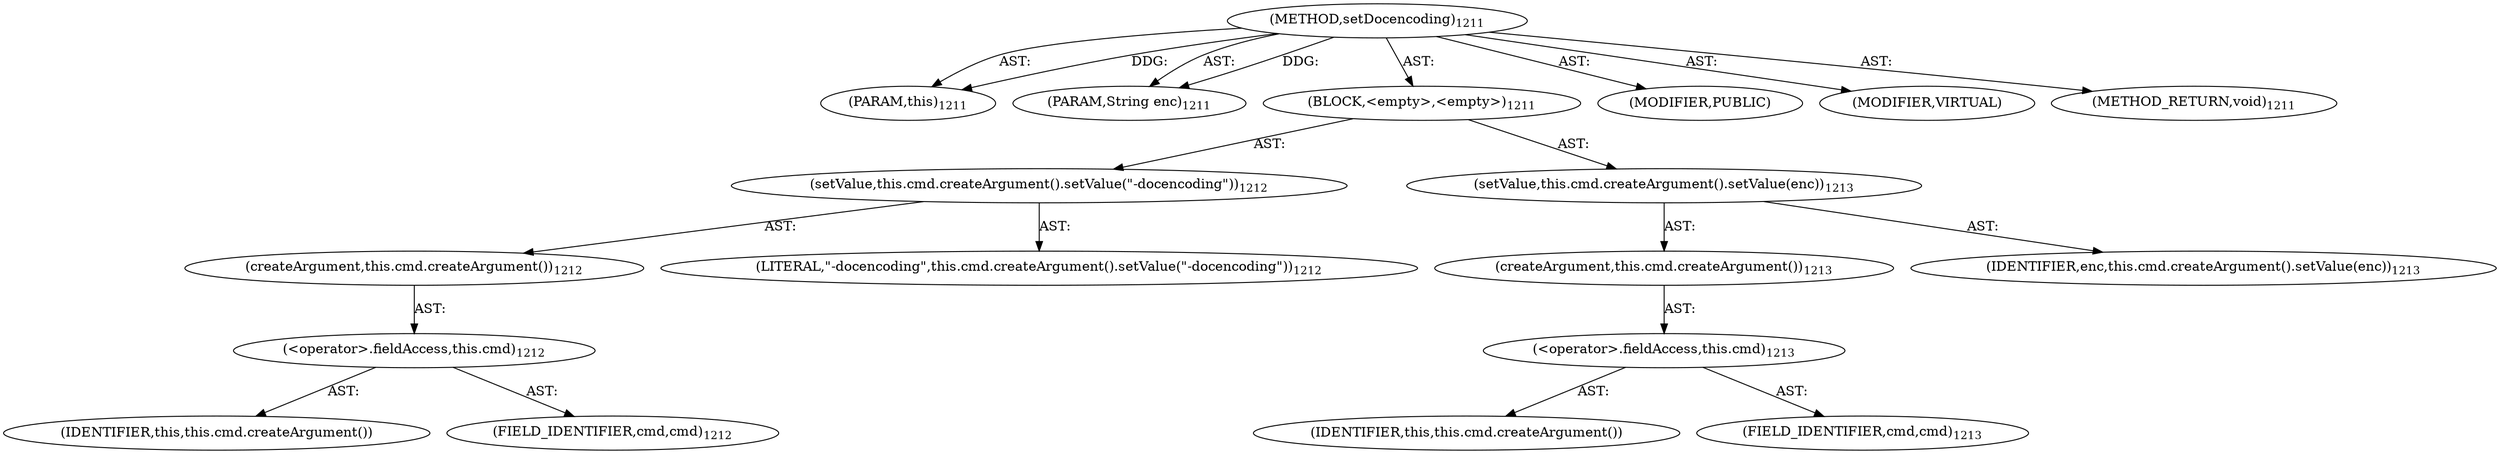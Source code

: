 digraph "setDocencoding" {  
"111669149790" [label = <(METHOD,setDocencoding)<SUB>1211</SUB>> ]
"115964117189" [label = <(PARAM,this)<SUB>1211</SUB>> ]
"115964117190" [label = <(PARAM,String enc)<SUB>1211</SUB>> ]
"25769803917" [label = <(BLOCK,&lt;empty&gt;,&lt;empty&gt;)<SUB>1211</SUB>> ]
"30064771492" [label = <(setValue,this.cmd.createArgument().setValue(&quot;-docencoding&quot;))<SUB>1212</SUB>> ]
"30064771493" [label = <(createArgument,this.cmd.createArgument())<SUB>1212</SUB>> ]
"30064771494" [label = <(&lt;operator&gt;.fieldAccess,this.cmd)<SUB>1212</SUB>> ]
"68719477108" [label = <(IDENTIFIER,this,this.cmd.createArgument())> ]
"55834574978" [label = <(FIELD_IDENTIFIER,cmd,cmd)<SUB>1212</SUB>> ]
"90194313277" [label = <(LITERAL,&quot;-docencoding&quot;,this.cmd.createArgument().setValue(&quot;-docencoding&quot;))<SUB>1212</SUB>> ]
"30064771495" [label = <(setValue,this.cmd.createArgument().setValue(enc))<SUB>1213</SUB>> ]
"30064771496" [label = <(createArgument,this.cmd.createArgument())<SUB>1213</SUB>> ]
"30064771497" [label = <(&lt;operator&gt;.fieldAccess,this.cmd)<SUB>1213</SUB>> ]
"68719477109" [label = <(IDENTIFIER,this,this.cmd.createArgument())> ]
"55834574979" [label = <(FIELD_IDENTIFIER,cmd,cmd)<SUB>1213</SUB>> ]
"68719477110" [label = <(IDENTIFIER,enc,this.cmd.createArgument().setValue(enc))<SUB>1213</SUB>> ]
"133143986413" [label = <(MODIFIER,PUBLIC)> ]
"133143986414" [label = <(MODIFIER,VIRTUAL)> ]
"128849018974" [label = <(METHOD_RETURN,void)<SUB>1211</SUB>> ]
  "111669149790" -> "115964117189"  [ label = "AST: "] 
  "111669149790" -> "115964117190"  [ label = "AST: "] 
  "111669149790" -> "25769803917"  [ label = "AST: "] 
  "111669149790" -> "133143986413"  [ label = "AST: "] 
  "111669149790" -> "133143986414"  [ label = "AST: "] 
  "111669149790" -> "128849018974"  [ label = "AST: "] 
  "25769803917" -> "30064771492"  [ label = "AST: "] 
  "25769803917" -> "30064771495"  [ label = "AST: "] 
  "30064771492" -> "30064771493"  [ label = "AST: "] 
  "30064771492" -> "90194313277"  [ label = "AST: "] 
  "30064771493" -> "30064771494"  [ label = "AST: "] 
  "30064771494" -> "68719477108"  [ label = "AST: "] 
  "30064771494" -> "55834574978"  [ label = "AST: "] 
  "30064771495" -> "30064771496"  [ label = "AST: "] 
  "30064771495" -> "68719477110"  [ label = "AST: "] 
  "30064771496" -> "30064771497"  [ label = "AST: "] 
  "30064771497" -> "68719477109"  [ label = "AST: "] 
  "30064771497" -> "55834574979"  [ label = "AST: "] 
  "111669149790" -> "115964117189"  [ label = "DDG: "] 
  "111669149790" -> "115964117190"  [ label = "DDG: "] 
}

